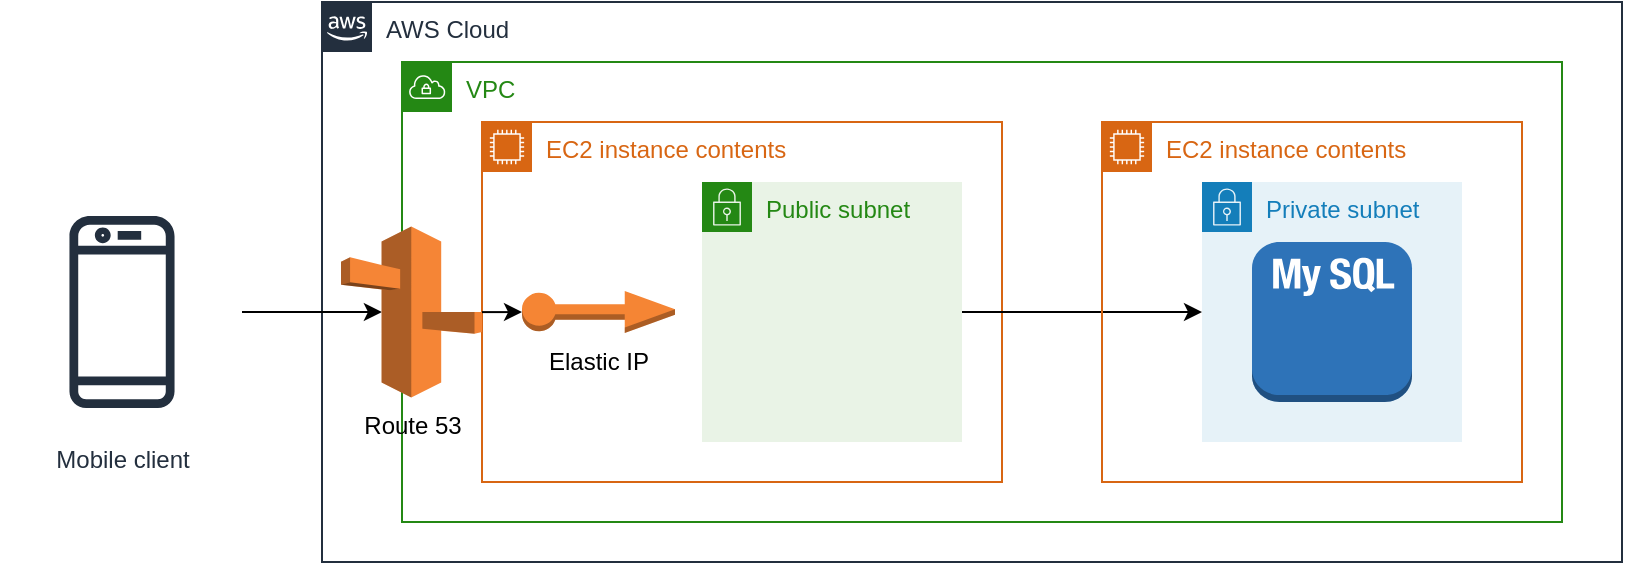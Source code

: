 <mxfile version="13.7.5" type="github">
  <diagram id="Ht1M8jgEwFfnCIfOTk4-" name="Page-1">
    <mxGraphModel dx="946" dy="591" grid="1" gridSize="10" guides="1" tooltips="1" connect="1" arrows="1" fold="1" page="1" pageScale="1" pageWidth="1169" pageHeight="827" math="0" shadow="0">
      <root>
        <mxCell id="0" />
        <mxCell id="1" parent="0" />
        <mxCell id="Xmpuv8B8h_axhn6lkmNJ-7" value="AWS Cloud" style="points=[[0,0],[0.25,0],[0.5,0],[0.75,0],[1,0],[1,0.25],[1,0.5],[1,0.75],[1,1],[0.75,1],[0.5,1],[0.25,1],[0,1],[0,0.75],[0,0.5],[0,0.25]];outlineConnect=0;gradientColor=none;html=1;whiteSpace=wrap;fontSize=12;fontStyle=0;shape=mxgraph.aws4.group;grIcon=mxgraph.aws4.group_aws_cloud_alt;strokeColor=#232F3E;fillColor=none;verticalAlign=top;align=left;spacingLeft=30;fontColor=#232F3E;dashed=0;" parent="1" vertex="1">
          <mxGeometry x="160" y="60" width="650" height="280" as="geometry" />
        </mxCell>
        <mxCell id="Xmpuv8B8h_axhn6lkmNJ-16" value="VPC" style="points=[[0,0],[0.25,0],[0.5,0],[0.75,0],[1,0],[1,0.25],[1,0.5],[1,0.75],[1,1],[0.75,1],[0.5,1],[0.25,1],[0,1],[0,0.75],[0,0.5],[0,0.25]];outlineConnect=0;gradientColor=none;html=1;whiteSpace=wrap;fontSize=12;fontStyle=0;shape=mxgraph.aws4.group;grIcon=mxgraph.aws4.group_vpc;strokeColor=#248814;fillColor=none;verticalAlign=top;align=left;spacingLeft=30;dashed=0;fontColor=#248814;" parent="1" vertex="1">
          <mxGeometry x="200" y="90" width="580" height="230" as="geometry" />
        </mxCell>
        <mxCell id="Xmpuv8B8h_axhn6lkmNJ-14" value="EC2 instance contents" style="points=[[0,0],[0.25,0],[0.5,0],[0.75,0],[1,0],[1,0.25],[1,0.5],[1,0.75],[1,1],[0.75,1],[0.5,1],[0.25,1],[0,1],[0,0.75],[0,0.5],[0,0.25]];outlineConnect=0;gradientColor=none;html=1;whiteSpace=wrap;fontSize=12;fontStyle=0;shape=mxgraph.aws4.group;grIcon=mxgraph.aws4.group_ec2_instance_contents;strokeColor=#D86613;fillColor=none;verticalAlign=top;align=left;spacingLeft=30;fontColor=#D86613;dashed=0;" parent="1" vertex="1">
          <mxGeometry x="240" y="120" width="260" height="180" as="geometry" />
        </mxCell>
        <mxCell id="Xmpuv8B8h_axhn6lkmNJ-22" value="Elastic IP" style="outlineConnect=0;dashed=0;verticalLabelPosition=bottom;verticalAlign=top;align=center;html=1;shape=mxgraph.aws3.elastic_ip;fillColor=#F58534;gradientColor=none;" parent="1" vertex="1">
          <mxGeometry x="260" y="204.5" width="76.5" height="21" as="geometry" />
        </mxCell>
        <mxCell id="QhryisOqPAfKfoI797pW-2" style="edgeStyle=orthogonalEdgeStyle;rounded=0;orthogonalLoop=1;jettySize=auto;html=1;entryX=0.29;entryY=0.5;entryDx=0;entryDy=0;entryPerimeter=0;" edge="1" parent="1" source="tVKJJ5PYv2A-ps_RioR7-2" target="tVKJJ5PYv2A-ps_RioR7-15">
          <mxGeometry relative="1" as="geometry" />
        </mxCell>
        <mxCell id="tVKJJ5PYv2A-ps_RioR7-2" value="Mobile client" style="outlineConnect=0;fontColor=#232F3E;strokeColor=#232F3E;dashed=0;verticalLabelPosition=bottom;verticalAlign=top;align=center;html=1;fontSize=12;fontStyle=0;aspect=fixed;shape=mxgraph.aws4.resourceIcon;resIcon=mxgraph.aws4.mobile_client;fillColor=none;" parent="1" vertex="1">
          <mxGeometry y="155" width="120" height="120" as="geometry" />
        </mxCell>
        <mxCell id="tVKJJ5PYv2A-ps_RioR7-12" style="edgeStyle=orthogonalEdgeStyle;rounded=0;orthogonalLoop=1;jettySize=auto;html=1;" parent="1" source="Xmpuv8B8h_axhn6lkmNJ-23" target="tVKJJ5PYv2A-ps_RioR7-5" edge="1">
          <mxGeometry relative="1" as="geometry" />
        </mxCell>
        <mxCell id="tVKJJ5PYv2A-ps_RioR7-13" value="" style="group" parent="1" vertex="1" connectable="0">
          <mxGeometry x="600" y="150" width="160" height="150" as="geometry" />
        </mxCell>
        <mxCell id="tVKJJ5PYv2A-ps_RioR7-5" value="Private subnet" style="points=[[0,0],[0.25,0],[0.5,0],[0.75,0],[1,0],[1,0.25],[1,0.5],[1,0.75],[1,1],[0.75,1],[0.5,1],[0.25,1],[0,1],[0,0.75],[0,0.5],[0,0.25]];outlineConnect=0;gradientColor=none;html=1;whiteSpace=wrap;fontSize=12;fontStyle=0;shape=mxgraph.aws4.group;grIcon=mxgraph.aws4.group_security_group;grStroke=0;strokeColor=#147EBA;fillColor=#E6F2F8;verticalAlign=top;align=left;spacingLeft=30;fontColor=#147EBA;dashed=0;" parent="tVKJJ5PYv2A-ps_RioR7-13" vertex="1">
          <mxGeometry width="130" height="130" as="geometry" />
        </mxCell>
        <mxCell id="Xmpuv8B8h_axhn6lkmNJ-13" value="" style="outlineConnect=0;dashed=0;verticalLabelPosition=bottom;verticalAlign=top;align=center;html=1;shape=mxgraph.aws3.mysql_db_instance_2;fillColor=#2E73B8;gradientColor=none;" parent="tVKJJ5PYv2A-ps_RioR7-13" vertex="1">
          <mxGeometry x="25" y="30" width="80" height="80" as="geometry" />
        </mxCell>
        <mxCell id="4TsQdKuETUj6M_l4dGIn-1" value="EC2 instance contents" style="points=[[0,0],[0.25,0],[0.5,0],[0.75,0],[1,0],[1,0.25],[1,0.5],[1,0.75],[1,1],[0.75,1],[0.5,1],[0.25,1],[0,1],[0,0.75],[0,0.5],[0,0.25]];outlineConnect=0;gradientColor=none;html=1;whiteSpace=wrap;fontSize=12;fontStyle=0;shape=mxgraph.aws4.group;grIcon=mxgraph.aws4.group_ec2_instance_contents;strokeColor=#D86613;fillColor=none;verticalAlign=top;align=left;spacingLeft=30;fontColor=#D86613;dashed=0;" parent="tVKJJ5PYv2A-ps_RioR7-13" vertex="1">
          <mxGeometry x="-50" y="-30" width="210" height="180" as="geometry" />
        </mxCell>
        <mxCell id="tVKJJ5PYv2A-ps_RioR7-14" value="" style="group" parent="1" vertex="1" connectable="0">
          <mxGeometry x="350" y="150" width="130" height="130" as="geometry" />
        </mxCell>
        <mxCell id="Xmpuv8B8h_axhn6lkmNJ-23" value="Public subnet" style="points=[[0,0],[0.25,0],[0.5,0],[0.75,0],[1,0],[1,0.25],[1,0.5],[1,0.75],[1,1],[0.75,1],[0.5,1],[0.25,1],[0,1],[0,0.75],[0,0.5],[0,0.25]];outlineConnect=0;gradientColor=none;html=1;whiteSpace=wrap;fontSize=12;fontStyle=0;shape=mxgraph.aws4.group;grIcon=mxgraph.aws4.group_security_group;grStroke=0;strokeColor=#248814;fillColor=#E9F3E6;verticalAlign=top;align=left;spacingLeft=30;fontColor=#248814;dashed=0;" parent="tVKJJ5PYv2A-ps_RioR7-14" vertex="1">
          <mxGeometry width="130" height="130" as="geometry" />
        </mxCell>
        <mxCell id="Xmpuv8B8h_axhn6lkmNJ-11" value="" style="shape=image;html=1;verticalAlign=top;verticalLabelPosition=bottom;labelBackgroundColor=#ffffff;imageAspect=0;image=https://cdn0.iconfinder.com/data/icons/long-shadow-web-icons/512/ruby-rails-128.png" parent="tVKJJ5PYv2A-ps_RioR7-14" vertex="1">
          <mxGeometry x="25" y="30" width="80" height="80" as="geometry" />
        </mxCell>
        <mxCell id="4TsQdKuETUj6M_l4dGIn-4" style="edgeStyle=orthogonalEdgeStyle;rounded=0;orthogonalLoop=1;jettySize=auto;html=1;" parent="1" source="tVKJJ5PYv2A-ps_RioR7-15" target="Xmpuv8B8h_axhn6lkmNJ-22" edge="1">
          <mxGeometry relative="1" as="geometry" />
        </mxCell>
        <mxCell id="tVKJJ5PYv2A-ps_RioR7-15" value="Route 53" style="outlineConnect=0;dashed=0;verticalLabelPosition=bottom;verticalAlign=top;align=center;html=1;shape=mxgraph.aws3.route_53;fillColor=#F58536;gradientColor=none;" parent="1" vertex="1">
          <mxGeometry x="169.5" y="172.25" width="70.5" height="85.5" as="geometry" />
        </mxCell>
      </root>
    </mxGraphModel>
  </diagram>
</mxfile>
